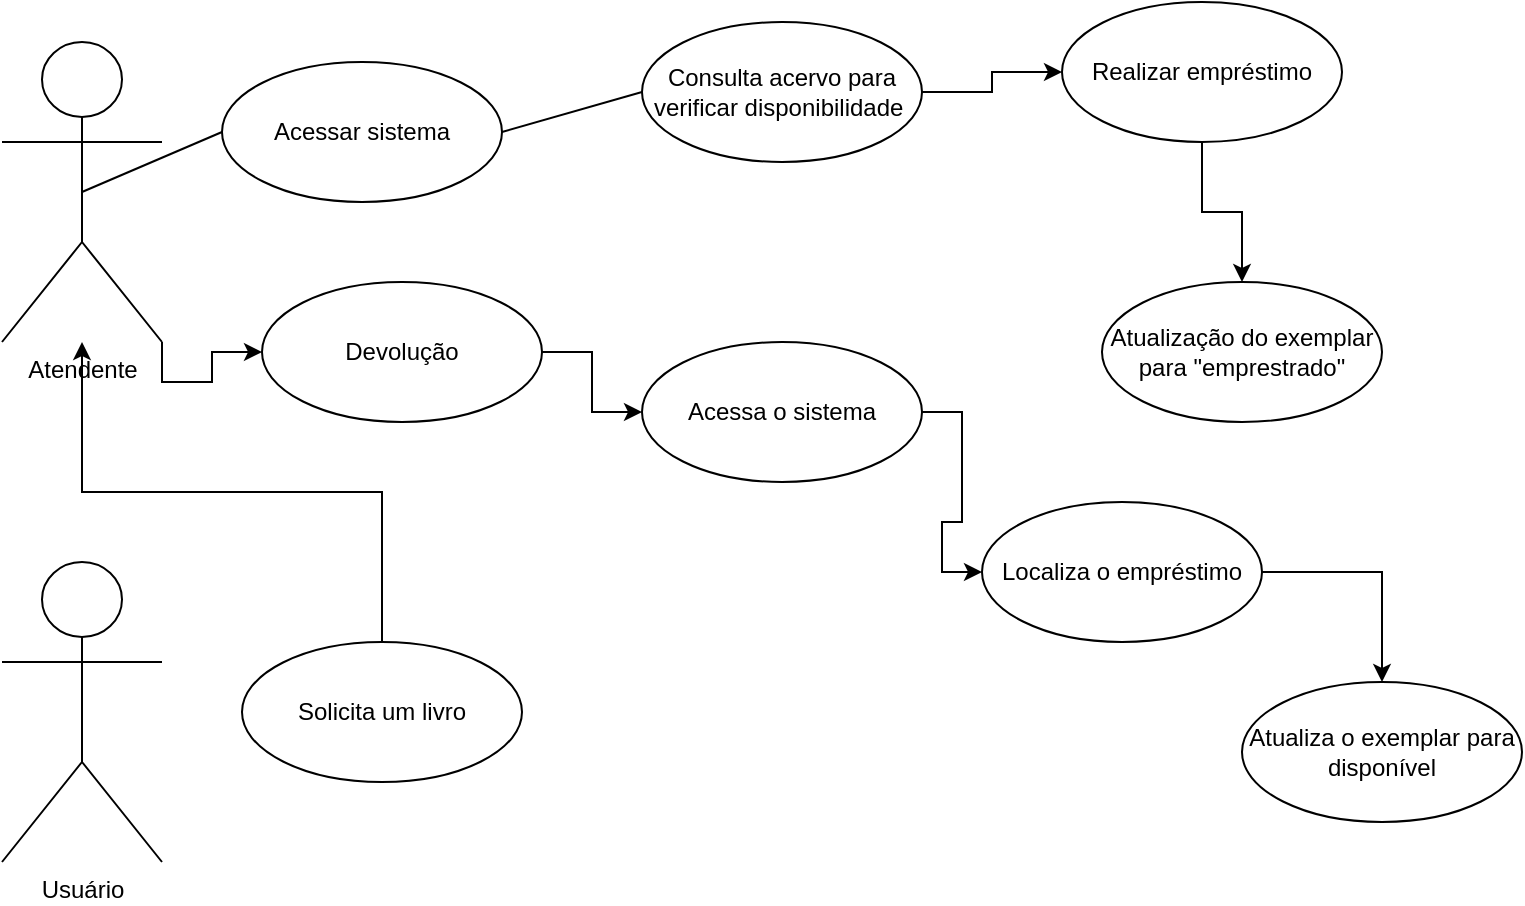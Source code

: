 <mxfile version="26.2.14">
  <diagram name="Página-1" id="7BJJK-pTnzPvQog3TZw6">
    <mxGraphModel dx="864" dy="474" grid="1" gridSize="10" guides="1" tooltips="1" connect="1" arrows="1" fold="1" page="1" pageScale="1" pageWidth="827" pageHeight="1169" math="0" shadow="0">
      <root>
        <mxCell id="0" />
        <mxCell id="1" parent="0" />
        <mxCell id="chsoLCt5oil3FvijznNd-1" value="Usuário" style="shape=umlActor;verticalLabelPosition=bottom;verticalAlign=top;html=1;" vertex="1" parent="1">
          <mxGeometry x="50" y="320" width="80" height="150" as="geometry" />
        </mxCell>
        <mxCell id="chsoLCt5oil3FvijznNd-3" value="Atualiza o exemplar para disponível" style="ellipse;whiteSpace=wrap;html=1;" vertex="1" parent="1">
          <mxGeometry x="670" y="380" width="140" height="70" as="geometry" />
        </mxCell>
        <mxCell id="chsoLCt5oil3FvijznNd-9" style="rounded=0;orthogonalLoop=1;jettySize=auto;html=1;exitX=0.5;exitY=0.5;exitDx=0;exitDy=0;exitPerimeter=0;entryX=0;entryY=0.5;entryDx=0;entryDy=0;endArrow=none;startFill=0;" edge="1" parent="1" source="chsoLCt5oil3FvijznNd-4" target="chsoLCt5oil3FvijznNd-6">
          <mxGeometry relative="1" as="geometry" />
        </mxCell>
        <mxCell id="chsoLCt5oil3FvijznNd-15" style="edgeStyle=orthogonalEdgeStyle;rounded=0;orthogonalLoop=1;jettySize=auto;html=1;exitX=1;exitY=1;exitDx=0;exitDy=0;exitPerimeter=0;entryX=0;entryY=0.5;entryDx=0;entryDy=0;" edge="1" parent="1" source="chsoLCt5oil3FvijznNd-4" target="chsoLCt5oil3FvijznNd-14">
          <mxGeometry relative="1" as="geometry" />
        </mxCell>
        <mxCell id="chsoLCt5oil3FvijznNd-4" value="Atendente" style="shape=umlActor;verticalLabelPosition=bottom;verticalAlign=top;html=1;" vertex="1" parent="1">
          <mxGeometry x="50" y="60" width="80" height="150" as="geometry" />
        </mxCell>
        <mxCell id="chsoLCt5oil3FvijznNd-12" style="edgeStyle=orthogonalEdgeStyle;rounded=0;orthogonalLoop=1;jettySize=auto;html=1;exitX=1;exitY=0.5;exitDx=0;exitDy=0;" edge="1" parent="1" source="chsoLCt5oil3FvijznNd-5" target="chsoLCt5oil3FvijznNd-8">
          <mxGeometry relative="1" as="geometry" />
        </mxCell>
        <mxCell id="chsoLCt5oil3FvijznNd-5" value="Consulta acervo para verificar disponibilidade&amp;nbsp;" style="ellipse;whiteSpace=wrap;html=1;" vertex="1" parent="1">
          <mxGeometry x="370" y="50" width="140" height="70" as="geometry" />
        </mxCell>
        <mxCell id="chsoLCt5oil3FvijznNd-11" style="rounded=0;orthogonalLoop=1;jettySize=auto;html=1;exitX=1;exitY=0.5;exitDx=0;exitDy=0;entryX=0;entryY=0.5;entryDx=0;entryDy=0;endArrow=none;startFill=0;" edge="1" parent="1" source="chsoLCt5oil3FvijznNd-6" target="chsoLCt5oil3FvijznNd-5">
          <mxGeometry relative="1" as="geometry" />
        </mxCell>
        <mxCell id="chsoLCt5oil3FvijznNd-6" value="Acessar sistema" style="ellipse;whiteSpace=wrap;html=1;" vertex="1" parent="1">
          <mxGeometry x="160" y="70" width="140" height="70" as="geometry" />
        </mxCell>
        <mxCell id="chsoLCt5oil3FvijznNd-19" style="edgeStyle=orthogonalEdgeStyle;rounded=0;orthogonalLoop=1;jettySize=auto;html=1;exitX=1;exitY=0.5;exitDx=0;exitDy=0;entryX=0.5;entryY=0;entryDx=0;entryDy=0;" edge="1" parent="1" source="chsoLCt5oil3FvijznNd-7" target="chsoLCt5oil3FvijznNd-3">
          <mxGeometry relative="1" as="geometry" />
        </mxCell>
        <mxCell id="chsoLCt5oil3FvijznNd-7" value="Localiza o empréstimo" style="ellipse;whiteSpace=wrap;html=1;" vertex="1" parent="1">
          <mxGeometry x="540" y="290" width="140" height="70" as="geometry" />
        </mxCell>
        <mxCell id="chsoLCt5oil3FvijznNd-13" style="edgeStyle=orthogonalEdgeStyle;rounded=0;orthogonalLoop=1;jettySize=auto;html=1;exitX=0.5;exitY=1;exitDx=0;exitDy=0;entryX=0.5;entryY=0;entryDx=0;entryDy=0;" edge="1" parent="1" source="chsoLCt5oil3FvijznNd-8" target="chsoLCt5oil3FvijznNd-10">
          <mxGeometry relative="1" as="geometry" />
        </mxCell>
        <mxCell id="chsoLCt5oil3FvijznNd-8" value="Realizar empréstimo" style="ellipse;whiteSpace=wrap;html=1;" vertex="1" parent="1">
          <mxGeometry x="580" y="40" width="140" height="70" as="geometry" />
        </mxCell>
        <mxCell id="chsoLCt5oil3FvijznNd-10" value="Atualização do exemplar para &quot;emprestrado&quot;" style="ellipse;whiteSpace=wrap;html=1;" vertex="1" parent="1">
          <mxGeometry x="600" y="180" width="140" height="70" as="geometry" />
        </mxCell>
        <mxCell id="chsoLCt5oil3FvijznNd-17" style="edgeStyle=orthogonalEdgeStyle;rounded=0;orthogonalLoop=1;jettySize=auto;html=1;exitX=1;exitY=0.5;exitDx=0;exitDy=0;entryX=0;entryY=0.5;entryDx=0;entryDy=0;" edge="1" parent="1" source="chsoLCt5oil3FvijznNd-14" target="chsoLCt5oil3FvijznNd-16">
          <mxGeometry relative="1" as="geometry" />
        </mxCell>
        <mxCell id="chsoLCt5oil3FvijznNd-14" value="Devolução" style="ellipse;whiteSpace=wrap;html=1;" vertex="1" parent="1">
          <mxGeometry x="180" y="180" width="140" height="70" as="geometry" />
        </mxCell>
        <mxCell id="chsoLCt5oil3FvijznNd-18" style="edgeStyle=orthogonalEdgeStyle;rounded=0;orthogonalLoop=1;jettySize=auto;html=1;exitX=1;exitY=0.5;exitDx=0;exitDy=0;entryX=0;entryY=0.5;entryDx=0;entryDy=0;" edge="1" parent="1" source="chsoLCt5oil3FvijznNd-16" target="chsoLCt5oil3FvijznNd-7">
          <mxGeometry relative="1" as="geometry" />
        </mxCell>
        <mxCell id="chsoLCt5oil3FvijznNd-16" value="Acessa o sistema" style="ellipse;whiteSpace=wrap;html=1;" vertex="1" parent="1">
          <mxGeometry x="370" y="210" width="140" height="70" as="geometry" />
        </mxCell>
        <mxCell id="chsoLCt5oil3FvijznNd-21" style="edgeStyle=orthogonalEdgeStyle;rounded=0;orthogonalLoop=1;jettySize=auto;html=1;exitX=0.5;exitY=0;exitDx=0;exitDy=0;" edge="1" parent="1" source="chsoLCt5oil3FvijznNd-20" target="chsoLCt5oil3FvijznNd-4">
          <mxGeometry relative="1" as="geometry">
            <mxPoint x="100" y="240" as="targetPoint" />
          </mxGeometry>
        </mxCell>
        <mxCell id="chsoLCt5oil3FvijznNd-20" value="Solicita um livro" style="ellipse;whiteSpace=wrap;html=1;" vertex="1" parent="1">
          <mxGeometry x="170" y="360" width="140" height="70" as="geometry" />
        </mxCell>
      </root>
    </mxGraphModel>
  </diagram>
</mxfile>
